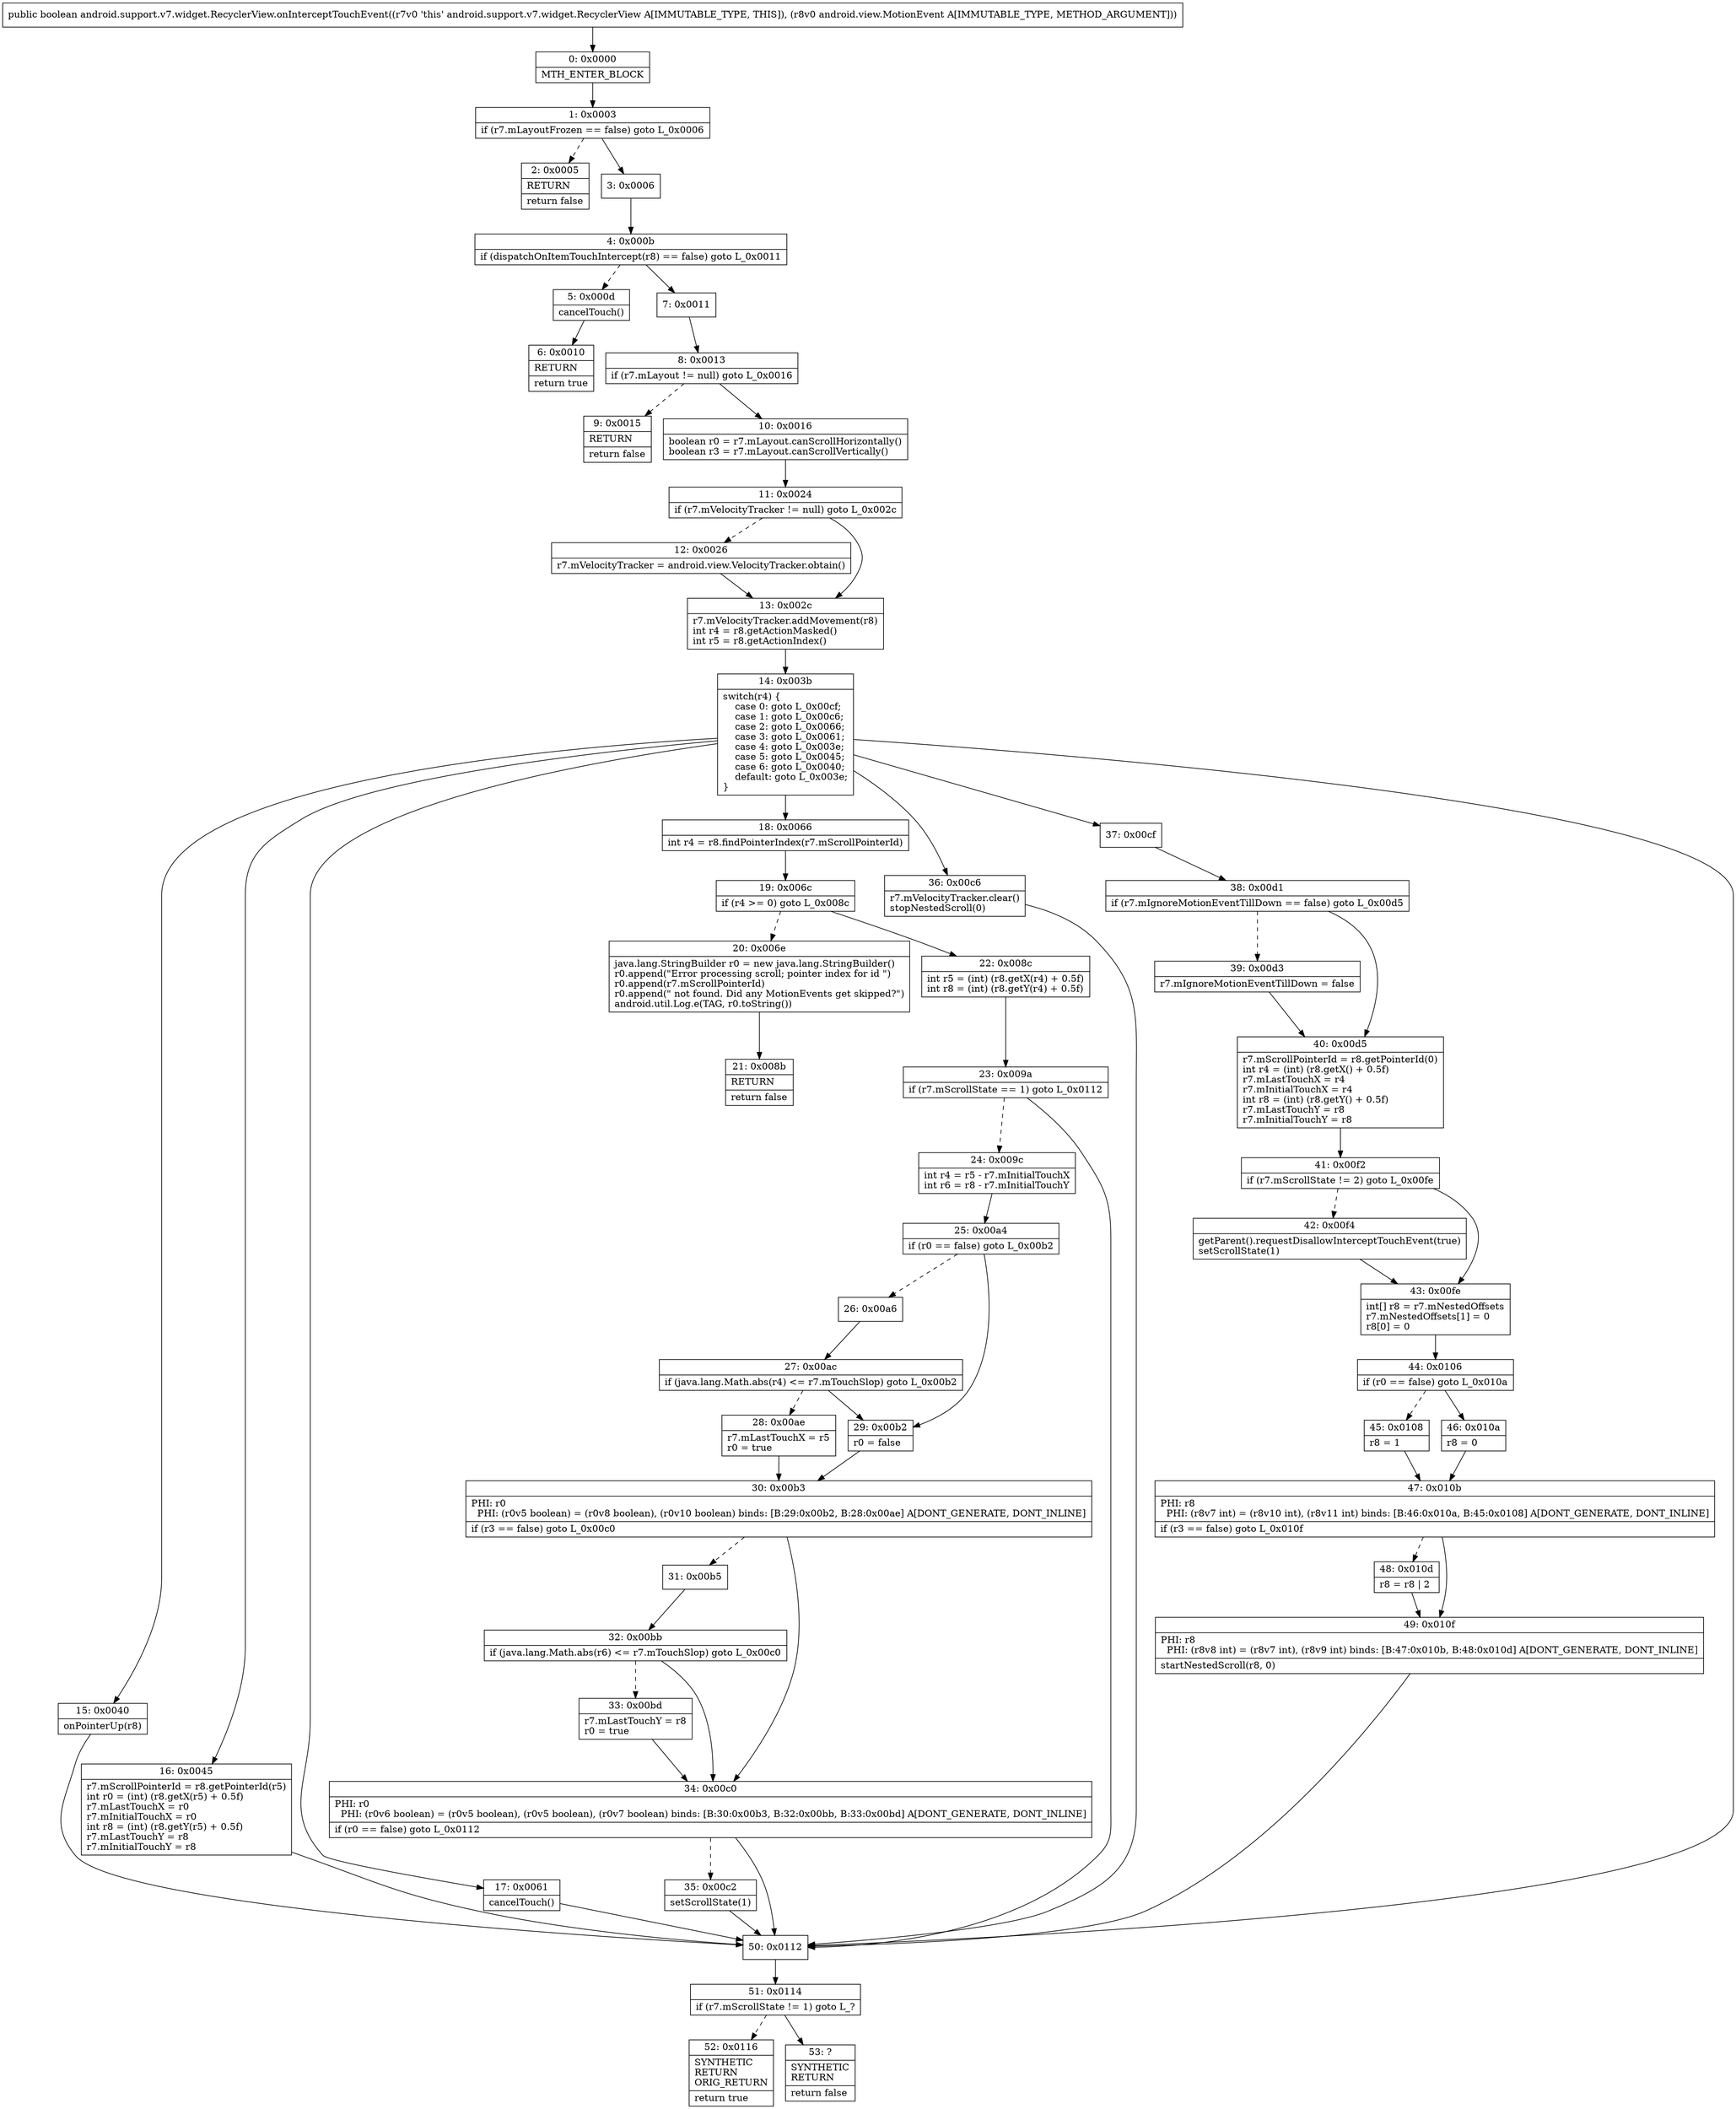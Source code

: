 digraph "CFG forandroid.support.v7.widget.RecyclerView.onInterceptTouchEvent(Landroid\/view\/MotionEvent;)Z" {
Node_0 [shape=record,label="{0\:\ 0x0000|MTH_ENTER_BLOCK\l}"];
Node_1 [shape=record,label="{1\:\ 0x0003|if (r7.mLayoutFrozen == false) goto L_0x0006\l}"];
Node_2 [shape=record,label="{2\:\ 0x0005|RETURN\l|return false\l}"];
Node_3 [shape=record,label="{3\:\ 0x0006}"];
Node_4 [shape=record,label="{4\:\ 0x000b|if (dispatchOnItemTouchIntercept(r8) == false) goto L_0x0011\l}"];
Node_5 [shape=record,label="{5\:\ 0x000d|cancelTouch()\l}"];
Node_6 [shape=record,label="{6\:\ 0x0010|RETURN\l|return true\l}"];
Node_7 [shape=record,label="{7\:\ 0x0011}"];
Node_8 [shape=record,label="{8\:\ 0x0013|if (r7.mLayout != null) goto L_0x0016\l}"];
Node_9 [shape=record,label="{9\:\ 0x0015|RETURN\l|return false\l}"];
Node_10 [shape=record,label="{10\:\ 0x0016|boolean r0 = r7.mLayout.canScrollHorizontally()\lboolean r3 = r7.mLayout.canScrollVertically()\l}"];
Node_11 [shape=record,label="{11\:\ 0x0024|if (r7.mVelocityTracker != null) goto L_0x002c\l}"];
Node_12 [shape=record,label="{12\:\ 0x0026|r7.mVelocityTracker = android.view.VelocityTracker.obtain()\l}"];
Node_13 [shape=record,label="{13\:\ 0x002c|r7.mVelocityTracker.addMovement(r8)\lint r4 = r8.getActionMasked()\lint r5 = r8.getActionIndex()\l}"];
Node_14 [shape=record,label="{14\:\ 0x003b|switch(r4) \{\l    case 0: goto L_0x00cf;\l    case 1: goto L_0x00c6;\l    case 2: goto L_0x0066;\l    case 3: goto L_0x0061;\l    case 4: goto L_0x003e;\l    case 5: goto L_0x0045;\l    case 6: goto L_0x0040;\l    default: goto L_0x003e;\l\}\l}"];
Node_15 [shape=record,label="{15\:\ 0x0040|onPointerUp(r8)\l}"];
Node_16 [shape=record,label="{16\:\ 0x0045|r7.mScrollPointerId = r8.getPointerId(r5)\lint r0 = (int) (r8.getX(r5) + 0.5f)\lr7.mLastTouchX = r0\lr7.mInitialTouchX = r0\lint r8 = (int) (r8.getY(r5) + 0.5f)\lr7.mLastTouchY = r8\lr7.mInitialTouchY = r8\l}"];
Node_17 [shape=record,label="{17\:\ 0x0061|cancelTouch()\l}"];
Node_18 [shape=record,label="{18\:\ 0x0066|int r4 = r8.findPointerIndex(r7.mScrollPointerId)\l}"];
Node_19 [shape=record,label="{19\:\ 0x006c|if (r4 \>= 0) goto L_0x008c\l}"];
Node_20 [shape=record,label="{20\:\ 0x006e|java.lang.StringBuilder r0 = new java.lang.StringBuilder()\lr0.append(\"Error processing scroll; pointer index for id \")\lr0.append(r7.mScrollPointerId)\lr0.append(\" not found. Did any MotionEvents get skipped?\")\landroid.util.Log.e(TAG, r0.toString())\l}"];
Node_21 [shape=record,label="{21\:\ 0x008b|RETURN\l|return false\l}"];
Node_22 [shape=record,label="{22\:\ 0x008c|int r5 = (int) (r8.getX(r4) + 0.5f)\lint r8 = (int) (r8.getY(r4) + 0.5f)\l}"];
Node_23 [shape=record,label="{23\:\ 0x009a|if (r7.mScrollState == 1) goto L_0x0112\l}"];
Node_24 [shape=record,label="{24\:\ 0x009c|int r4 = r5 \- r7.mInitialTouchX\lint r6 = r8 \- r7.mInitialTouchY\l}"];
Node_25 [shape=record,label="{25\:\ 0x00a4|if (r0 == false) goto L_0x00b2\l}"];
Node_26 [shape=record,label="{26\:\ 0x00a6}"];
Node_27 [shape=record,label="{27\:\ 0x00ac|if (java.lang.Math.abs(r4) \<= r7.mTouchSlop) goto L_0x00b2\l}"];
Node_28 [shape=record,label="{28\:\ 0x00ae|r7.mLastTouchX = r5\lr0 = true\l}"];
Node_29 [shape=record,label="{29\:\ 0x00b2|r0 = false\l}"];
Node_30 [shape=record,label="{30\:\ 0x00b3|PHI: r0 \l  PHI: (r0v5 boolean) = (r0v8 boolean), (r0v10 boolean) binds: [B:29:0x00b2, B:28:0x00ae] A[DONT_GENERATE, DONT_INLINE]\l|if (r3 == false) goto L_0x00c0\l}"];
Node_31 [shape=record,label="{31\:\ 0x00b5}"];
Node_32 [shape=record,label="{32\:\ 0x00bb|if (java.lang.Math.abs(r6) \<= r7.mTouchSlop) goto L_0x00c0\l}"];
Node_33 [shape=record,label="{33\:\ 0x00bd|r7.mLastTouchY = r8\lr0 = true\l}"];
Node_34 [shape=record,label="{34\:\ 0x00c0|PHI: r0 \l  PHI: (r0v6 boolean) = (r0v5 boolean), (r0v5 boolean), (r0v7 boolean) binds: [B:30:0x00b3, B:32:0x00bb, B:33:0x00bd] A[DONT_GENERATE, DONT_INLINE]\l|if (r0 == false) goto L_0x0112\l}"];
Node_35 [shape=record,label="{35\:\ 0x00c2|setScrollState(1)\l}"];
Node_36 [shape=record,label="{36\:\ 0x00c6|r7.mVelocityTracker.clear()\lstopNestedScroll(0)\l}"];
Node_37 [shape=record,label="{37\:\ 0x00cf}"];
Node_38 [shape=record,label="{38\:\ 0x00d1|if (r7.mIgnoreMotionEventTillDown == false) goto L_0x00d5\l}"];
Node_39 [shape=record,label="{39\:\ 0x00d3|r7.mIgnoreMotionEventTillDown = false\l}"];
Node_40 [shape=record,label="{40\:\ 0x00d5|r7.mScrollPointerId = r8.getPointerId(0)\lint r4 = (int) (r8.getX() + 0.5f)\lr7.mLastTouchX = r4\lr7.mInitialTouchX = r4\lint r8 = (int) (r8.getY() + 0.5f)\lr7.mLastTouchY = r8\lr7.mInitialTouchY = r8\l}"];
Node_41 [shape=record,label="{41\:\ 0x00f2|if (r7.mScrollState != 2) goto L_0x00fe\l}"];
Node_42 [shape=record,label="{42\:\ 0x00f4|getParent().requestDisallowInterceptTouchEvent(true)\lsetScrollState(1)\l}"];
Node_43 [shape=record,label="{43\:\ 0x00fe|int[] r8 = r7.mNestedOffsets\lr7.mNestedOffsets[1] = 0\lr8[0] = 0\l}"];
Node_44 [shape=record,label="{44\:\ 0x0106|if (r0 == false) goto L_0x010a\l}"];
Node_45 [shape=record,label="{45\:\ 0x0108|r8 = 1\l}"];
Node_46 [shape=record,label="{46\:\ 0x010a|r8 = 0\l}"];
Node_47 [shape=record,label="{47\:\ 0x010b|PHI: r8 \l  PHI: (r8v7 int) = (r8v10 int), (r8v11 int) binds: [B:46:0x010a, B:45:0x0108] A[DONT_GENERATE, DONT_INLINE]\l|if (r3 == false) goto L_0x010f\l}"];
Node_48 [shape=record,label="{48\:\ 0x010d|r8 = r8 \| 2\l}"];
Node_49 [shape=record,label="{49\:\ 0x010f|PHI: r8 \l  PHI: (r8v8 int) = (r8v7 int), (r8v9 int) binds: [B:47:0x010b, B:48:0x010d] A[DONT_GENERATE, DONT_INLINE]\l|startNestedScroll(r8, 0)\l}"];
Node_50 [shape=record,label="{50\:\ 0x0112}"];
Node_51 [shape=record,label="{51\:\ 0x0114|if (r7.mScrollState != 1) goto L_?\l}"];
Node_52 [shape=record,label="{52\:\ 0x0116|SYNTHETIC\lRETURN\lORIG_RETURN\l|return true\l}"];
Node_53 [shape=record,label="{53\:\ ?|SYNTHETIC\lRETURN\l|return false\l}"];
MethodNode[shape=record,label="{public boolean android.support.v7.widget.RecyclerView.onInterceptTouchEvent((r7v0 'this' android.support.v7.widget.RecyclerView A[IMMUTABLE_TYPE, THIS]), (r8v0 android.view.MotionEvent A[IMMUTABLE_TYPE, METHOD_ARGUMENT])) }"];
MethodNode -> Node_0;
Node_0 -> Node_1;
Node_1 -> Node_2[style=dashed];
Node_1 -> Node_3;
Node_3 -> Node_4;
Node_4 -> Node_5[style=dashed];
Node_4 -> Node_7;
Node_5 -> Node_6;
Node_7 -> Node_8;
Node_8 -> Node_9[style=dashed];
Node_8 -> Node_10;
Node_10 -> Node_11;
Node_11 -> Node_12[style=dashed];
Node_11 -> Node_13;
Node_12 -> Node_13;
Node_13 -> Node_14;
Node_14 -> Node_15;
Node_14 -> Node_16;
Node_14 -> Node_17;
Node_14 -> Node_18;
Node_14 -> Node_36;
Node_14 -> Node_37;
Node_14 -> Node_50;
Node_15 -> Node_50;
Node_16 -> Node_50;
Node_17 -> Node_50;
Node_18 -> Node_19;
Node_19 -> Node_20[style=dashed];
Node_19 -> Node_22;
Node_20 -> Node_21;
Node_22 -> Node_23;
Node_23 -> Node_24[style=dashed];
Node_23 -> Node_50;
Node_24 -> Node_25;
Node_25 -> Node_26[style=dashed];
Node_25 -> Node_29;
Node_26 -> Node_27;
Node_27 -> Node_28[style=dashed];
Node_27 -> Node_29;
Node_28 -> Node_30;
Node_29 -> Node_30;
Node_30 -> Node_31[style=dashed];
Node_30 -> Node_34;
Node_31 -> Node_32;
Node_32 -> Node_33[style=dashed];
Node_32 -> Node_34;
Node_33 -> Node_34;
Node_34 -> Node_35[style=dashed];
Node_34 -> Node_50;
Node_35 -> Node_50;
Node_36 -> Node_50;
Node_37 -> Node_38;
Node_38 -> Node_39[style=dashed];
Node_38 -> Node_40;
Node_39 -> Node_40;
Node_40 -> Node_41;
Node_41 -> Node_42[style=dashed];
Node_41 -> Node_43;
Node_42 -> Node_43;
Node_43 -> Node_44;
Node_44 -> Node_45[style=dashed];
Node_44 -> Node_46;
Node_45 -> Node_47;
Node_46 -> Node_47;
Node_47 -> Node_48[style=dashed];
Node_47 -> Node_49;
Node_48 -> Node_49;
Node_49 -> Node_50;
Node_50 -> Node_51;
Node_51 -> Node_52[style=dashed];
Node_51 -> Node_53;
}

